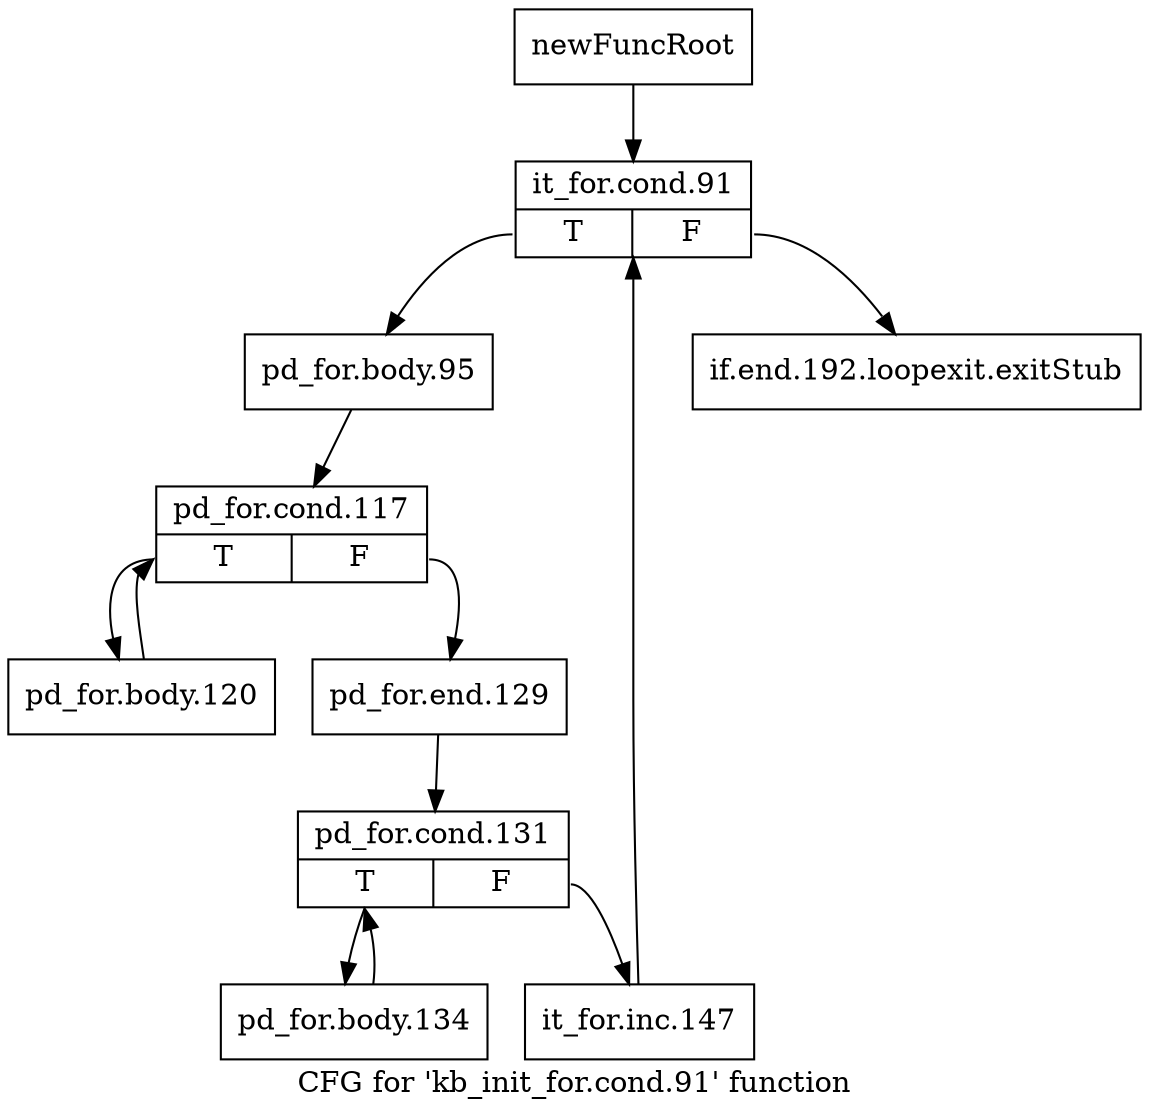 digraph "CFG for 'kb_init_for.cond.91' function" {
	label="CFG for 'kb_init_for.cond.91' function";

	Node0x121c080 [shape=record,label="{newFuncRoot}"];
	Node0x121c080 -> Node0x121c120;
	Node0x121c0d0 [shape=record,label="{if.end.192.loopexit.exitStub}"];
	Node0x121c120 [shape=record,label="{it_for.cond.91|{<s0>T|<s1>F}}"];
	Node0x121c120:s0 -> Node0x121c170;
	Node0x121c120:s1 -> Node0x121c0d0;
	Node0x121c170 [shape=record,label="{pd_for.body.95}"];
	Node0x121c170 -> Node0x121c1c0;
	Node0x121c1c0 [shape=record,label="{pd_for.cond.117|{<s0>T|<s1>F}}"];
	Node0x121c1c0:s0 -> Node0x121c350;
	Node0x121c1c0:s1 -> Node0x121c210;
	Node0x121c210 [shape=record,label="{pd_for.end.129}"];
	Node0x121c210 -> Node0x121c260;
	Node0x121c260 [shape=record,label="{pd_for.cond.131|{<s0>T|<s1>F}}"];
	Node0x121c260:s0 -> Node0x121c300;
	Node0x121c260:s1 -> Node0x121c2b0;
	Node0x121c2b0 [shape=record,label="{it_for.inc.147}"];
	Node0x121c2b0 -> Node0x121c120;
	Node0x121c300 [shape=record,label="{pd_for.body.134}"];
	Node0x121c300 -> Node0x121c260;
	Node0x121c350 [shape=record,label="{pd_for.body.120}"];
	Node0x121c350 -> Node0x121c1c0;
}
